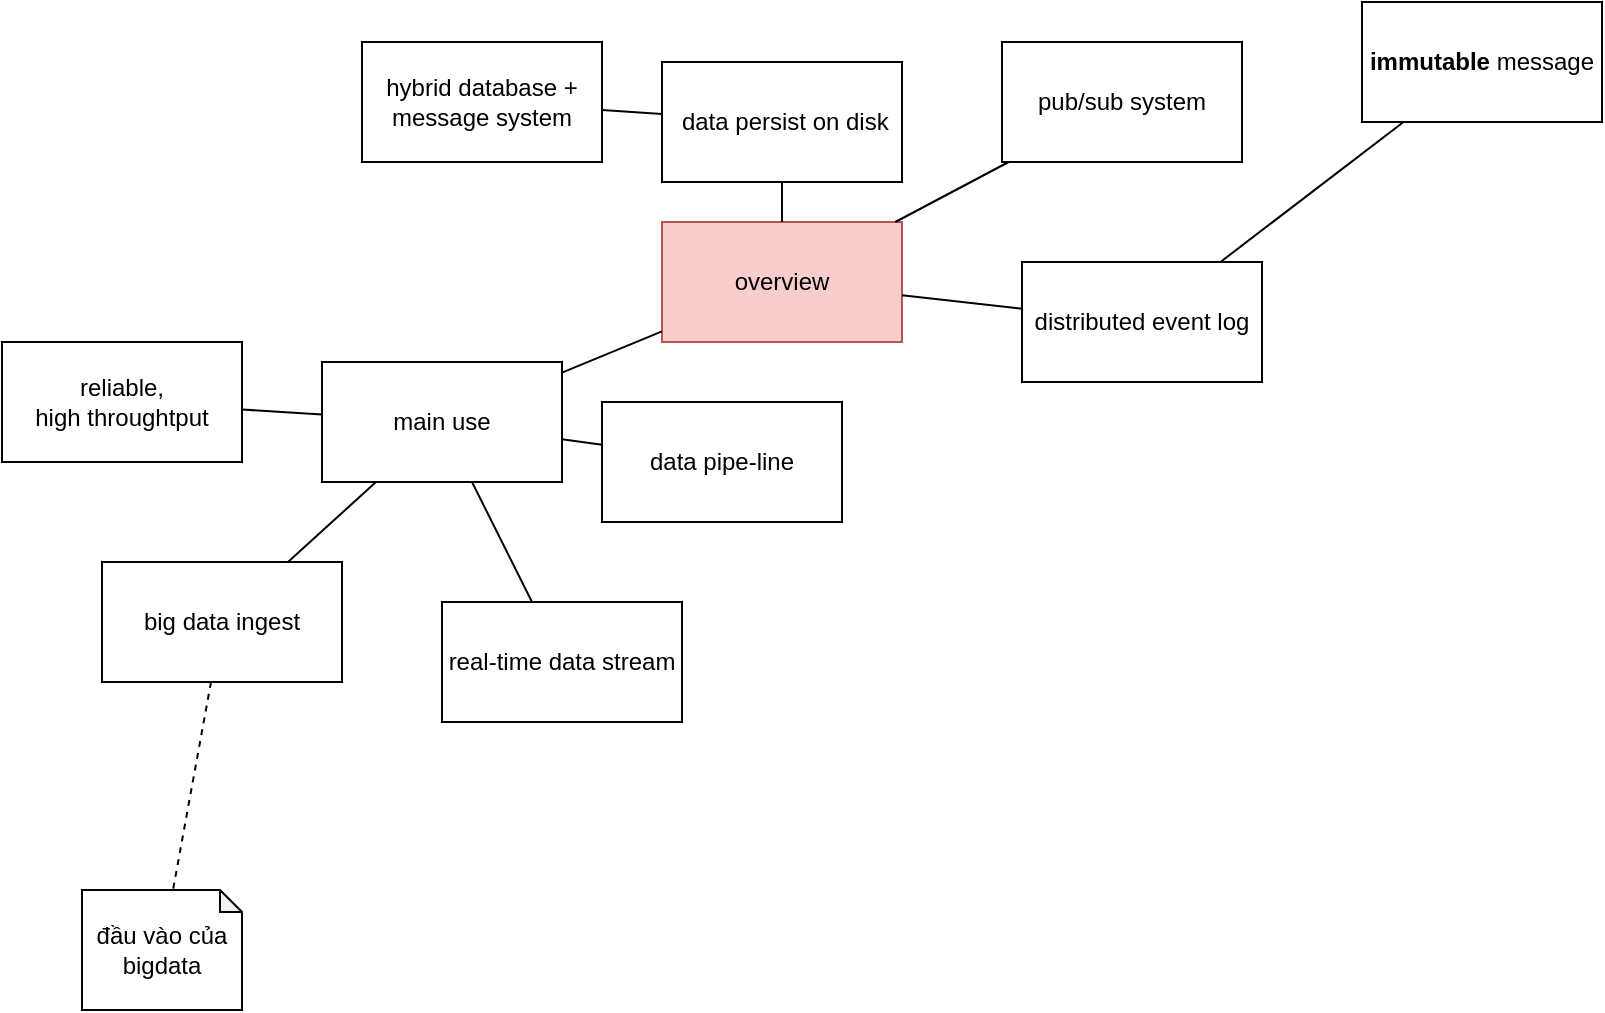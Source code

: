 <mxfile version="14.9.6" type="device" pages="2"><diagram id="xmgOxfRccMfLotidobE-" name="overview"><mxGraphModel dx="1422" dy="822" grid="1" gridSize="10" guides="1" tooltips="1" connect="1" arrows="1" fold="1" page="1" pageScale="1" pageWidth="1169" pageHeight="827" math="0" shadow="0"><root><mxCell id="0"/><mxCell id="1" parent="0"/><mxCell id="OSURCzhRiH3PAvZomhgZ-1" value="overview" style="whiteSpace=wrap;html=1;fillColor=#f8cecc;strokeColor=#b85450;" parent="1" vertex="1"><mxGeometry x="360" y="180" width="120" height="60" as="geometry"/></mxCell><mxCell id="OSURCzhRiH3PAvZomhgZ-2" value="pub/sub system" style="whiteSpace=wrap;html=1;" parent="1" vertex="1"><mxGeometry x="530" y="90" width="120" height="60" as="geometry"/></mxCell><mxCell id="OSURCzhRiH3PAvZomhgZ-3" value="distributed event log" style="whiteSpace=wrap;html=1;" parent="1" vertex="1"><mxGeometry x="540" y="200" width="120" height="60" as="geometry"/></mxCell><mxCell id="OSURCzhRiH3PAvZomhgZ-4" value="&lt;b&gt;immutable&lt;/b&gt; message" style="whiteSpace=wrap;html=1;" parent="1" vertex="1"><mxGeometry x="710" y="70" width="120" height="60" as="geometry"/></mxCell><mxCell id="OSURCzhRiH3PAvZomhgZ-5" value="&amp;nbsp;data persist on disk" style="whiteSpace=wrap;html=1;" parent="1" vertex="1"><mxGeometry x="360" y="100" width="120" height="60" as="geometry"/></mxCell><mxCell id="OSURCzhRiH3PAvZomhgZ-6" value="hybrid database + message system" style="whiteSpace=wrap;html=1;" parent="1" vertex="1"><mxGeometry x="210" y="90" width="120" height="60" as="geometry"/></mxCell><mxCell id="OSURCzhRiH3PAvZomhgZ-7" value="" style="endArrow=none;html=1;" parent="1" source="OSURCzhRiH3PAvZomhgZ-3" target="OSURCzhRiH3PAvZomhgZ-1" edge="1"><mxGeometry width="50" height="50" relative="1" as="geometry"><mxPoint x="690" y="490" as="sourcePoint"/><mxPoint x="740" y="440" as="targetPoint"/></mxGeometry></mxCell><mxCell id="OSURCzhRiH3PAvZomhgZ-8" value="" style="endArrow=none;html=1;" parent="1" source="OSURCzhRiH3PAvZomhgZ-5" target="OSURCzhRiH3PAvZomhgZ-1" edge="1"><mxGeometry width="50" height="50" relative="1" as="geometry"><mxPoint x="700" y="500" as="sourcePoint"/><mxPoint x="750" y="450" as="targetPoint"/></mxGeometry></mxCell><mxCell id="OSURCzhRiH3PAvZomhgZ-9" value="" style="endArrow=none;html=1;" parent="1" source="OSURCzhRiH3PAvZomhgZ-4" target="OSURCzhRiH3PAvZomhgZ-3" edge="1"><mxGeometry width="50" height="50" relative="1" as="geometry"><mxPoint x="710" y="510" as="sourcePoint"/><mxPoint x="760" y="460" as="targetPoint"/></mxGeometry></mxCell><mxCell id="OSURCzhRiH3PAvZomhgZ-10" value="" style="endArrow=none;html=1;" parent="1" source="OSURCzhRiH3PAvZomhgZ-6" target="OSURCzhRiH3PAvZomhgZ-5" edge="1"><mxGeometry width="50" height="50" relative="1" as="geometry"><mxPoint x="720" y="520" as="sourcePoint"/><mxPoint x="770" y="470" as="targetPoint"/></mxGeometry></mxCell><mxCell id="OSURCzhRiH3PAvZomhgZ-11" value="" style="endArrow=none;html=1;" parent="1" source="OSURCzhRiH3PAvZomhgZ-15" target="OSURCzhRiH3PAvZomhgZ-1" edge="1"><mxGeometry width="50" height="50" relative="1" as="geometry"><mxPoint x="730" y="530" as="sourcePoint"/><mxPoint x="780" y="480" as="targetPoint"/></mxGeometry></mxCell><mxCell id="OSURCzhRiH3PAvZomhgZ-12" value="" style="endArrow=none;html=1;" parent="1" source="OSURCzhRiH3PAvZomhgZ-19" target="OSURCzhRiH3PAvZomhgZ-15" edge="1"><mxGeometry width="50" height="50" relative="1" as="geometry"><mxPoint x="740" y="540" as="sourcePoint"/><mxPoint x="790" y="490" as="targetPoint"/></mxGeometry></mxCell><mxCell id="OSURCzhRiH3PAvZomhgZ-13" value="" style="endArrow=none;html=1;" parent="1" source="OSURCzhRiH3PAvZomhgZ-15" target="OSURCzhRiH3PAvZomhgZ-17" edge="1"><mxGeometry width="50" height="50" relative="1" as="geometry"><mxPoint x="750" y="550" as="sourcePoint"/><mxPoint x="800" y="500" as="targetPoint"/></mxGeometry></mxCell><mxCell id="OSURCzhRiH3PAvZomhgZ-14" value="" style="endArrow=none;html=1;" parent="1" source="OSURCzhRiH3PAvZomhgZ-2" target="OSURCzhRiH3PAvZomhgZ-1" edge="1"><mxGeometry width="50" height="50" relative="1" as="geometry"><mxPoint x="760" y="560" as="sourcePoint"/><mxPoint x="810" y="510" as="targetPoint"/></mxGeometry></mxCell><mxCell id="OSURCzhRiH3PAvZomhgZ-15" value="main use" style="whiteSpace=wrap;html=1;" parent="1" vertex="1"><mxGeometry x="190" y="250" width="120" height="60" as="geometry"/></mxCell><mxCell id="OSURCzhRiH3PAvZomhgZ-16" value="real-time data stream" style="whiteSpace=wrap;html=1;" parent="1" vertex="1"><mxGeometry x="250" y="370" width="120" height="60" as="geometry"/></mxCell><mxCell id="OSURCzhRiH3PAvZomhgZ-17" value="data pipe-line" style="whiteSpace=wrap;html=1;" parent="1" vertex="1"><mxGeometry x="330" y="270" width="120" height="60" as="geometry"/></mxCell><mxCell id="OSURCzhRiH3PAvZomhgZ-18" value="big data ingest" style="whiteSpace=wrap;html=1;" parent="1" vertex="1"><mxGeometry x="80" y="350" width="120" height="60" as="geometry"/></mxCell><mxCell id="OSURCzhRiH3PAvZomhgZ-19" value="reliable,&lt;br&gt;high throughtput" style="whiteSpace=wrap;html=1;" parent="1" vertex="1"><mxGeometry x="30" y="240" width="120" height="60" as="geometry"/></mxCell><mxCell id="OSURCzhRiH3PAvZomhgZ-20" value="" style="endArrow=none;html=1;" parent="1" source="OSURCzhRiH3PAvZomhgZ-16" target="OSURCzhRiH3PAvZomhgZ-15" edge="1"><mxGeometry width="50" height="50" relative="1" as="geometry"><mxPoint x="760" y="560" as="sourcePoint"/><mxPoint x="810" y="510" as="targetPoint"/></mxGeometry></mxCell><mxCell id="OSURCzhRiH3PAvZomhgZ-21" value="" style="endArrow=none;html=1;" parent="1" source="OSURCzhRiH3PAvZomhgZ-15" target="OSURCzhRiH3PAvZomhgZ-18" edge="1"><mxGeometry width="50" height="50" relative="1" as="geometry"><mxPoint x="390" y="433.75" as="sourcePoint"/><mxPoint x="590" y="446.25" as="targetPoint"/></mxGeometry></mxCell><mxCell id="OSURCzhRiH3PAvZomhgZ-23" value="đầu vào của bigdata" style="shape=note;whiteSpace=wrap;html=1;backgroundOutline=1;darkOpacity=0.05;size=11;" parent="1" vertex="1"><mxGeometry x="70" y="514" width="80" height="60" as="geometry"/></mxCell><mxCell id="OSURCzhRiH3PAvZomhgZ-24" value="" style="endArrow=none;dashed=1;html=1;" parent="1" source="OSURCzhRiH3PAvZomhgZ-18" target="OSURCzhRiH3PAvZomhgZ-23" edge="1"><mxGeometry width="50" height="50" relative="1" as="geometry"><mxPoint x="390" y="470" as="sourcePoint"/><mxPoint x="440" y="420" as="targetPoint"/></mxGeometry></mxCell></root></mxGraphModel></diagram><diagram id="OwplYKMbJQ8uDqJmaV_w" name="architechture"><mxGraphModel dx="1422" dy="822" grid="1" gridSize="10" guides="1" tooltips="1" connect="1" arrows="1" fold="1" page="1" pageScale="1" pageWidth="1100" pageHeight="850" math="0" shadow="0"><root><mxCell id="ZksIYgAEFsAj02btygrj-0"/><mxCell id="ZksIYgAEFsAj02btygrj-1" parent="ZksIYgAEFsAj02btygrj-0"/><mxCell id="NgCz3xmZE6LhhPkUiRDd-0" value="architecture" style="whiteSpace=wrap;html=1;fillColor=#f8cecc;strokeColor=#b85450;" vertex="1" parent="ZksIYgAEFsAj02btygrj-1"><mxGeometry x="360" y="310" width="120" height="60" as="geometry"/></mxCell><mxCell id="NgCz3xmZE6LhhPkUiRDd-1" value="Broker" style="whiteSpace=wrap;html=1;" vertex="1" parent="ZksIYgAEFsAj02btygrj-1"><mxGeometry x="310" y="460" width="120" height="60" as="geometry"/></mxCell><mxCell id="NgCz3xmZE6LhhPkUiRDd-2" value="" style="endArrow=none;html=1;" edge="1" parent="ZksIYgAEFsAj02btygrj-1" source="NgCz3xmZE6LhhPkUiRDd-1" target="NgCz3xmZE6LhhPkUiRDd-0"><mxGeometry width="50" height="50" relative="1" as="geometry"><mxPoint x="250" y="114.737" as="sourcePoint"/><mxPoint x="180" y="85.263" as="targetPoint"/></mxGeometry></mxCell><mxCell id="NgCz3xmZE6LhhPkUiRDd-3" value="nhận từ producer, gửi, hoặc response fetch request cho consumer" style="shape=note;whiteSpace=wrap;html=1;backgroundOutline=1;darkOpacity=0.05;size=11;align=left;" vertex="1" parent="ZksIYgAEFsAj02btygrj-1"><mxGeometry x="285" y="570" width="125" height="70" as="geometry"/></mxCell><mxCell id="NgCz3xmZE6LhhPkUiRDd-4" value="" style="endArrow=none;dashed=1;html=1;" edge="1" parent="ZksIYgAEFsAj02btygrj-1" source="NgCz3xmZE6LhhPkUiRDd-3" target="NgCz3xmZE6LhhPkUiRDd-1"><mxGeometry width="50" height="50" relative="1" as="geometry"><mxPoint x="150.909" y="380" as="sourcePoint"/><mxPoint x="169.091" y="430" as="targetPoint"/></mxGeometry></mxCell><mxCell id="NgCz3xmZE6LhhPkUiRDd-5" value="Cluster" style="whiteSpace=wrap;html=1;" vertex="1" parent="ZksIYgAEFsAj02btygrj-1"><mxGeometry x="210" y="370" width="120" height="60" as="geometry"/></mxCell><mxCell id="NgCz3xmZE6LhhPkUiRDd-6" value="" style="endArrow=none;html=1;" edge="1" parent="ZksIYgAEFsAj02btygrj-1" source="NgCz3xmZE6LhhPkUiRDd-5" target="NgCz3xmZE6LhhPkUiRDd-0"><mxGeometry width="50" height="50" relative="1" as="geometry"><mxPoint x="493.723" y="404" as="sourcePoint"/><mxPoint x="441.277" y="370" as="targetPoint"/></mxGeometry></mxCell><mxCell id="NgCz3xmZE6LhhPkUiRDd-7" value="" style="endArrow=none;dashed=1;html=1;" edge="1" parent="ZksIYgAEFsAj02btygrj-1" source="NgCz3xmZE6LhhPkUiRDd-8" target="NgCz3xmZE6LhhPkUiRDd-5"><mxGeometry width="50" height="50" relative="1" as="geometry"><mxPoint x="640" y="481.143" as="sourcePoint"/><mxPoint x="600" y="462.286" as="targetPoint"/></mxGeometry></mxCell><mxCell id="NgCz3xmZE6LhhPkUiRDd-8" value="thường gồm 3 broker để chịu lỗi" style="shape=note;whiteSpace=wrap;html=1;backgroundOutline=1;darkOpacity=0.05;size=11;" vertex="1" parent="ZksIYgAEFsAj02btygrj-1"><mxGeometry x="130" y="530" width="120" height="60" as="geometry"/></mxCell><mxCell id="NgCz3xmZE6LhhPkUiRDd-9" value="" style="endArrow=none;dashed=1;html=1;" edge="1" parent="ZksIYgAEFsAj02btygrj-1" source="NgCz3xmZE6LhhPkUiRDd-5" target="NgCz3xmZE6LhhPkUiRDd-1"><mxGeometry width="50" height="50" relative="1" as="geometry"><mxPoint x="412.5" y="550" as="sourcePoint"/><mxPoint x="402.5" y="510" as="targetPoint"/></mxGeometry></mxCell><mxCell id="NgCz3xmZE6LhhPkUiRDd-10" value="Topic" style="whiteSpace=wrap;html=1;" vertex="1" parent="ZksIYgAEFsAj02btygrj-1"><mxGeometry x="360" y="200" width="120" height="60" as="geometry"/></mxCell><mxCell id="NgCz3xmZE6LhhPkUiRDd-11" value="" style="endArrow=none;html=1;" edge="1" parent="ZksIYgAEFsAj02btygrj-1" source="NgCz3xmZE6LhhPkUiRDd-10" target="NgCz3xmZE6LhhPkUiRDd-0"><mxGeometry width="50" height="50" relative="1" as="geometry"><mxPoint x="491.875" y="390" as="sourcePoint"/><mxPoint x="453.125" y="370" as="targetPoint"/></mxGeometry></mxCell><mxCell id="NgCz3xmZE6LhhPkUiRDd-12" value="message phân vào topic dễ quản lí, phân loại (pub / sub)" style="shape=note;whiteSpace=wrap;html=1;backgroundOutline=1;darkOpacity=0.05;size=11;align=left;" vertex="1" parent="ZksIYgAEFsAj02btygrj-1"><mxGeometry x="210" y="100" width="120" height="50" as="geometry"/></mxCell><mxCell id="NgCz3xmZE6LhhPkUiRDd-13" value="" style="endArrow=none;dashed=1;html=1;" edge="1" parent="ZksIYgAEFsAj02btygrj-1" source="NgCz3xmZE6LhhPkUiRDd-12" target="NgCz3xmZE6LhhPkUiRDd-10"><mxGeometry width="50" height="50" relative="1" as="geometry"><mxPoint x="380.588" y="200" as="sourcePoint"/><mxPoint x="526.121" y="494" as="targetPoint"/></mxGeometry></mxCell><mxCell id="NgCz3xmZE6LhhPkUiRDd-14" value="khả năng scale or phân bổ (&lt;b&gt;partition&lt;/b&gt;) across servers, điều này có thể làm mất thứ tụ message trong cùng topic, do vậy muốn đảm bảo thứ tự thì để partition=1 thì sẽ đảm bảo thứ tự" style="shape=note;whiteSpace=wrap;html=1;backgroundOutline=1;darkOpacity=0.05;size=11;align=left;" vertex="1" parent="ZksIYgAEFsAj02btygrj-1"><mxGeometry x="360" y="40" width="160" height="116" as="geometry"/></mxCell><mxCell id="NgCz3xmZE6LhhPkUiRDd-15" value="" style="endArrow=none;dashed=1;html=1;" edge="1" parent="ZksIYgAEFsAj02btygrj-1" source="NgCz3xmZE6LhhPkUiRDd-14" target="NgCz3xmZE6LhhPkUiRDd-10"><mxGeometry width="50" height="50" relative="1" as="geometry"><mxPoint x="478.214" y="206" as="sourcePoint"/><mxPoint x="586.25" y="290" as="targetPoint"/></mxGeometry></mxCell><mxCell id="NgCz3xmZE6LhhPkUiRDd-16" value="Message" style="whiteSpace=wrap;html=1;" vertex="1" parent="ZksIYgAEFsAj02btygrj-1"><mxGeometry x="530" y="334" width="120" height="60" as="geometry"/></mxCell><mxCell id="NgCz3xmZE6LhhPkUiRDd-17" value="" style="endArrow=none;html=1;" edge="1" parent="ZksIYgAEFsAj02btygrj-1" source="NgCz3xmZE6LhhPkUiRDd-16" target="NgCz3xmZE6LhhPkUiRDd-0"><mxGeometry width="50" height="50" relative="1" as="geometry"><mxPoint x="490" y="315.484" as="sourcePoint"/><mxPoint x="455" y="324.516" as="targetPoint"/></mxGeometry></mxCell><mxCell id="NgCz3xmZE6LhhPkUiRDd-18" value="message key (không bắt buộc) có thể giúp phân bổ message vào &lt;b&gt;partition&lt;/b&gt; hợp lí, (scale system), từ đây message cùng một topic có thể đi vào partition thuộc các server khác nhau" style="shape=note;whiteSpace=wrap;html=1;backgroundOutline=1;darkOpacity=0.05;size=11;align=left;" vertex="1" parent="ZksIYgAEFsAj02btygrj-1"><mxGeometry x="550" y="110" width="160" height="104" as="geometry"/></mxCell><mxCell id="NgCz3xmZE6LhhPkUiRDd-19" value="" style="endArrow=none;dashed=1;html=1;" edge="1" parent="ZksIYgAEFsAj02btygrj-1" source="NgCz3xmZE6LhhPkUiRDd-18" target="NgCz3xmZE6LhhPkUiRDd-16"><mxGeometry width="50" height="50" relative="1" as="geometry"><mxPoint x="675.526" y="264" as="sourcePoint"/><mxPoint x="640" y="289.333" as="targetPoint"/></mxGeometry></mxCell><mxCell id="NgCz3xmZE6LhhPkUiRDd-20" value="việc gửi các message kích thước nhỏ có thể overhead, do vậy kafka hỗ trợ &lt;b&gt;batches&lt;/b&gt;, cái này là trade-off độ trễ và thông lượng khi batches có thể compress lại cho gọn hơn nữa" style="shape=note;whiteSpace=wrap;html=1;backgroundOutline=1;darkOpacity=0.05;size=11;align=left;" vertex="1" parent="ZksIYgAEFsAj02btygrj-1"><mxGeometry x="750" y="196" width="170" height="106" as="geometry"/></mxCell><mxCell id="NgCz3xmZE6LhhPkUiRDd-21" value="" style="endArrow=none;dashed=1;html=1;" edge="1" parent="ZksIYgAEFsAj02btygrj-1" source="NgCz3xmZE6LhhPkUiRDd-20" target="NgCz3xmZE6LhhPkUiRDd-16"><mxGeometry width="50" height="50" relative="1" as="geometry"><mxPoint x="700" y="411.714" as="sourcePoint"/><mxPoint x="660" y="396.629" as="targetPoint"/></mxGeometry></mxCell><mxCell id="NgCz3xmZE6LhhPkUiRDd-22" value="" style="endArrow=none;html=1;" edge="1" parent="ZksIYgAEFsAj02btygrj-1" source="NgCz3xmZE6LhhPkUiRDd-23" target="NgCz3xmZE6LhhPkUiRDd-0"><mxGeometry width="50" height="50" relative="1" as="geometry"><mxPoint x="550" y="460" as="sourcePoint"/><mxPoint x="403.077" y="370" as="targetPoint"/></mxGeometry></mxCell><mxCell id="NgCz3xmZE6LhhPkUiRDd-23" value="Consumer" style="whiteSpace=wrap;html=1;" vertex="1" parent="ZksIYgAEFsAj02btygrj-1"><mxGeometry x="450" y="440" width="120" height="60" as="geometry"/></mxCell><mxCell id="NgCz3xmZE6LhhPkUiRDd-24" value="subscribe vào một topic và nghe ngóng từ topic này" style="shape=note;whiteSpace=wrap;html=1;backgroundOutline=1;darkOpacity=0.05;size=11;align=left;" vertex="1" parent="ZksIYgAEFsAj02btygrj-1"><mxGeometry x="620" y="537" width="90" height="66" as="geometry"/></mxCell><mxCell id="NgCz3xmZE6LhhPkUiRDd-25" value="" style="endArrow=none;dashed=1;html=1;" edge="1" parent="ZksIYgAEFsAj02btygrj-1" source="NgCz3xmZE6LhhPkUiRDd-24" target="NgCz3xmZE6LhhPkUiRDd-23"><mxGeometry width="50" height="50" relative="1" as="geometry"><mxPoint x="693.642" y="494" as="sourcePoint"/><mxPoint x="623.41" y="404" as="targetPoint"/></mxGeometry></mxCell><mxCell id="NgCz3xmZE6LhhPkUiRDd-26" value="client có một biến offset cho biết đã đọc đến message nào: điều này sẽ dùng khi consumer down sau đó sẽ tiếp tục đọc message mà không bỏ lỡ cái nào" style="shape=note;whiteSpace=wrap;html=1;backgroundOutline=1;darkOpacity=0.05;size=11;align=left;" vertex="1" parent="ZksIYgAEFsAj02btygrj-1"><mxGeometry x="570" y="700" width="180" height="82" as="geometry"/></mxCell><mxCell id="NgCz3xmZE6LhhPkUiRDd-27" value="" style="endArrow=none;dashed=1;html=1;" edge="1" parent="ZksIYgAEFsAj02btygrj-1" source="NgCz3xmZE6LhhPkUiRDd-26" target="NgCz3xmZE6LhhPkUiRDd-23"><mxGeometry width="50" height="50" relative="1" as="geometry"><mxPoint x="607.931" y="650" as="sourcePoint"/><mxPoint x="535.517" y="510" as="targetPoint"/></mxGeometry></mxCell><mxCell id="NgCz3xmZE6LhhPkUiRDd-28" value="" style="endArrow=none;dashed=1;html=1;" edge="1" parent="ZksIYgAEFsAj02btygrj-1" source="NgCz3xmZE6LhhPkUiRDd-29" target="NgCz3xmZE6LhhPkUiRDd-23"><mxGeometry width="50" height="50" relative="1" as="geometry"><mxPoint x="482.473" y="716" as="sourcePoint"/><mxPoint x="515.23" y="510" as="targetPoint"/></mxGeometry></mxCell><mxCell id="NgCz3xmZE6LhhPkUiRDd-29" value="do việc phân bổ message vào partition kể trên thì: group các consumer cũng từ đó có thể sub vào một partition cụ thể, do đó sẽ tăng thông lượng, một thằng down thì thằng khác kiêm luôn partition của thằng này" style="shape=note;whiteSpace=wrap;html=1;backgroundOutline=1;darkOpacity=0.05;size=11;align=left;" vertex="1" parent="ZksIYgAEFsAj02btygrj-1"><mxGeometry x="340" y="680" width="190" height="104" as="geometry"/></mxCell><mxCell id="NgCz3xmZE6LhhPkUiRDd-30" value="" style="endArrow=none;dashed=1;html=1;" edge="1" parent="ZksIYgAEFsAj02btygrj-1" source="NgCz3xmZE6LhhPkUiRDd-31" target="NgCz3xmZE6LhhPkUiRDd-5"><mxGeometry width="50" height="50" relative="1" as="geometry"><mxPoint x="150" y="437.263" as="sourcePoint"/><mxPoint x="213.077" y="440" as="targetPoint"/></mxGeometry></mxCell><mxCell id="NgCz3xmZE6LhhPkUiRDd-31" value="cũng phân chia master-slaves, mọi trao đổi phải thông qua master, master down, slave lên thay" style="shape=note;whiteSpace=wrap;html=1;backgroundOutline=1;darkOpacity=0.05;size=11;align=left;" vertex="1" parent="ZksIYgAEFsAj02btygrj-1"><mxGeometry x="130" y="240" width="140" height="70" as="geometry"/></mxCell><mxCell id="NgCz3xmZE6LhhPkUiRDd-32" value="được đảm bảo thứ tự trong một partition, nhưng giữa các partition thì không" style="shape=note;whiteSpace=wrap;html=1;backgroundOutline=1;darkOpacity=0.05;size=11;align=left;" vertex="1" parent="ZksIYgAEFsAj02btygrj-1"><mxGeometry x="755" y="323" width="160" height="71" as="geometry"/></mxCell><mxCell id="NgCz3xmZE6LhhPkUiRDd-33" value="" style="endArrow=none;dashed=1;html=1;" edge="1" parent="ZksIYgAEFsAj02btygrj-1" source="NgCz3xmZE6LhhPkUiRDd-32" target="NgCz3xmZE6LhhPkUiRDd-16"><mxGeometry width="50" height="50" relative="1" as="geometry"><mxPoint x="710" y="330" as="sourcePoint"/><mxPoint x="660" y="350" as="targetPoint"/></mxGeometry></mxCell><mxCell id="NgCz3xmZE6LhhPkUiRDd-34" value="&quot;at least once message&quot;&lt;br&gt;tức không đảm bảo message không bị lặp, để đảm bảo k bị lặp thì cần thêm code, app khác, ..." style="shape=note;whiteSpace=wrap;html=1;backgroundOutline=1;darkOpacity=0.05;size=11;align=left;" vertex="1" parent="ZksIYgAEFsAj02btygrj-1"><mxGeometry x="760" y="429" width="160" height="71" as="geometry"/></mxCell><mxCell id="NgCz3xmZE6LhhPkUiRDd-35" value="" style="endArrow=none;dashed=1;html=1;" edge="1" parent="ZksIYgAEFsAj02btygrj-1" source="NgCz3xmZE6LhhPkUiRDd-34" target="NgCz3xmZE6LhhPkUiRDd-16"><mxGeometry width="50" height="50" relative="1" as="geometry"><mxPoint x="800" y="377.929" as="sourcePoint"/><mxPoint x="660" y="375.179" as="targetPoint"/></mxGeometry></mxCell><mxCell id="NgCz3xmZE6LhhPkUiRDd-36" value="có live time có thể tuning." style="shape=note;whiteSpace=wrap;html=1;backgroundOutline=1;darkOpacity=0.05;size=11;align=left;" vertex="1" parent="ZksIYgAEFsAj02btygrj-1"><mxGeometry x="740" y="527" width="130" height="43" as="geometry"/></mxCell><mxCell id="NgCz3xmZE6LhhPkUiRDd-37" value="" style="endArrow=none;dashed=1;html=1;" edge="1" parent="ZksIYgAEFsAj02btygrj-1" source="NgCz3xmZE6LhhPkUiRDd-36" target="NgCz3xmZE6LhhPkUiRDd-16"><mxGeometry width="50" height="50" relative="1" as="geometry"><mxPoint x="835" y="453.079" as="sourcePoint"/><mxPoint x="660" y="394.19" as="targetPoint"/></mxGeometry></mxCell></root></mxGraphModel></diagram></mxfile>